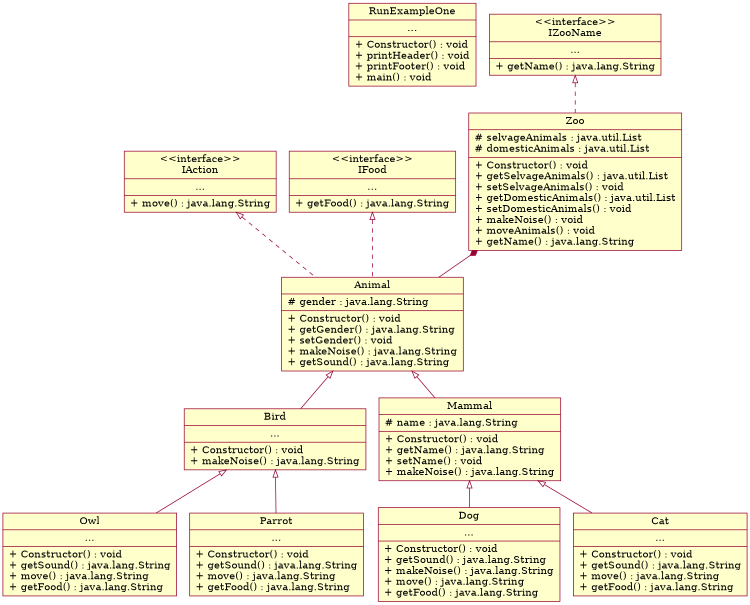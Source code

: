 digraph hierarchy {
	size="5,5"
	node[shape=record,style=filled,fillcolor="#ffffcc",color="#990033"]
	edge[dir=back, arrowtail=empty, color="#990033"]

	RunExampleOne[label = "{RunExampleOne|...|+ Constructor() : void\l+ printHeader() : void\l+ printFooter() : void\l+ main() : void\l}"]
	Zoo[label = "{Zoo|# selvageAnimals : java.util.List\l# domesticAnimals : java.util.List\l|+ Constructor() : void\l+ getSelvageAnimals() : java.util.List\l+ setSelvageAnimals() : void\l+ getDomesticAnimals() : java.util.List\l+ setDomesticAnimals() : void\l+ makeNoise() : void\l+ moveAnimals() : void\l+ getName() : java.lang.String\l}"]
	Owl[label = "{Owl|...|+ Constructor() : void\l+ getSound() : java.lang.String\l+ move() : java.lang.String\l+ getFood() : java.lang.String\l}"]
	Dog[label = "{Dog|...|+ Constructor() : void\l+ getSound() : java.lang.String\l+ makeNoise() : java.lang.String\l+ move() : java.lang.String\l+ getFood() : java.lang.String\l}"]
	Parrot[label = "{Parrot|...|+ Constructor() : void\l+ getSound() : java.lang.String\l+ move() : java.lang.String\l+ getFood() : java.lang.String\l}"]
	Cat[label = "{Cat|...|+ Constructor() : void\l+ getSound() : java.lang.String\l+ move() : java.lang.String\l+ getFood() : java.lang.String\l}"]
	IZooName[label = "{\<\<interface\>\>\nIZooName|...|+ getName() : java.lang.String\l}"]
	Animal[label = "{Animal|# gender : java.lang.String\l|+ Constructor() : void\l+ getGender() : java.lang.String\l+ setGender() : void\l+ makeNoise() : java.lang.String\l+ getSound() : java.lang.String\l}"]
	Bird[label = "{Bird|...|+ Constructor() : void\l+ makeNoise() : java.lang.String\l}"]
	Mammal[label = "{Mammal|# name : java.lang.String\l|+ Constructor() : void\l+ getName() : java.lang.String\l+ setName() : void\l+ makeNoise() : java.lang.String\l}"]
	IAction[label = "{\<\<interface\>\>\nIAction|...|+ move() : java.lang.String\l}"]
	IFood[label = "{\<\<interface\>\>\nIFood|...|+ getFood() : java.lang.String\l}"]


IZooName -> Zoo[arrowtail=onormal, style=dashed]
Zoo -> Animal[arrowtail=diamond]

Bird -> Owl
Mammal -> Dog
Bird -> Parrot
Mammal -> Cat

IAction -> Animal[arrowtail=onormal, style=dashed]
IFood -> Animal[arrowtail=onormal, style=dashed]

Animal -> Bird
Animal -> Mammal


}